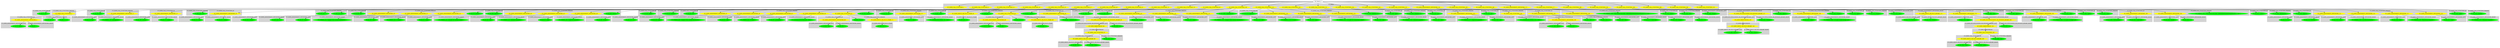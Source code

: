 digraph {

subgraph cluster0 {
 node [style=filled,color=white];
 style=filled;
 color=lightgrey;
 label = "CT_PROG";

"NT_EXPR_CALL_FUNCTION_1"
 [fillcolor = yellow]
"NT_EXPR_CALL_FUNCTION_9"
 [fillcolor = yellow]
"NT_EXPR_CALL_FUNCTION_14"
 [fillcolor = yellow]
"NT_EXPR_CALL_FUNCTION_19"
 [fillcolor = yellow]
"NT_EXPR_CALL_FUNCTION_25"
 [fillcolor = yellow]
"NT_EXPR_CALL_FUNCTION_37"
 [fillcolor = yellow]
"NT_EXPR_CALL_FUNCTION_49"
 [fillcolor = yellow]
"NT_EXPR_CALL_FUNCTION_52"
 [fillcolor = yellow]
"NT_EXPR_CALL_FUNCTION_74"
 [fillcolor = yellow]
"NT_EXPR_CALL_FUNCTION_79"
 [fillcolor = yellow]
"NT_EXPR_CALL_FUNCTION_92"
 [fillcolor = yellow]
"NT_EXPR_CALL_FUNCTION_104"
 [fillcolor = yellow]
"NT_EXPR_CALL_FUNCTION_116"
 [fillcolor = yellow]
"NT_EXPR_CALL_FUNCTION_128"
 [fillcolor = yellow]
"NT_EXPR_CALL_FUNCTION_131"
 [fillcolor = yellow]
"NT_EXPR_CALL_FUNCTION_136"
 [fillcolor = yellow]
"NT_EXPR_CALL_FUNCTION_144"
 [fillcolor = yellow]
"NT_EXPR_CALL_FUNCTION_152"
 [fillcolor = yellow]
"NT_EXPR_ASSIGNMENT_OPETATORS_155"
 [fillcolor = yellow]
"NT_EXPR_CALL_FUNCTION_163"
 [fillcolor = yellow]
"NT_EXPR_CALL_FUNCTION_169"
 [fillcolor = yellow]
"NT_EXPR_ASSIGNMENT_OPETATORS_172"
 [fillcolor = yellow]
"NT_EXPR_CALL_FUNCTION_177"
 [fillcolor = yellow]
"NT_EXPR_CALL_FUNCTION_189"
 [fillcolor = yellow]
"NT_EXPR_CALL_FUNCTION_195"
 [fillcolor = yellow]
"NT_EXPR_CALL_FUNCTION_198"
 [fillcolor = yellow]
"NT_EXPR_CALL_FUNCTION_206"
 [fillcolor = yellow]
"NT_EXPR_CALL_FUNCTION_209"
 [fillcolor = yellow]
"NT_EXPR_CALL_FUNCTION_223"
 [fillcolor = yellow]
}
"NT_PROG_0"->"NT_EXPR_CALL_FUNCTION_1"
subgraph cluster1 {
 node [style=filled,color=white];
 style=filled;
 color=lightgrey;
 label = "CT_EXPR_CALL_FUNCTION_ID";

"NT_ID_2< par >"
 [fillcolor = green]
}
subgraph cluster2 {
 node [style=filled,color=white];
 style=filled;
 color=lightgrey;
 label = "CT_EXPR_CALL_FUNCTION_PARAMS";

"NT_EXPR_CALL_FUNCTION_3"
 [fillcolor = yellow]
}
"NT_EXPR_CALL_FUNCTION_1"->"NT_ID_2< par >"
"NT_EXPR_CALL_FUNCTION_1"->"NT_EXPR_CALL_FUNCTION_3"
subgraph cluster3 {
 node [style=filled,color=white];
 style=filled;
 color=lightgrey;
 label = "CT_EXPR_CALL_FUNCTION_ID";

"NT_EXPR_ASSIGNMENT_OPETATORS_4"
 [fillcolor = yellow]
}
subgraph cluster4 {
 node [style=filled,color=white];
 style=filled;
 color=lightgrey;
 label = "CT_EXPR_CALL_FUNCTION_PARAMS";

"NT_INT_7< 2 >"
 [fillcolor = green]
"NT_INT_8< 3 >"
 [fillcolor = green]
}
"NT_EXPR_CALL_FUNCTION_3"->"NT_EXPR_ASSIGNMENT_OPETATORS_4"
subgraph cluster5 {
 node [style=filled,color=white];
 style=filled;
 color=lightgrey;
 label = "CT_EXPR_ASSIGNMENT_OPETATORS_LEFT";

"NT_ID_5< mfrow >"
 [fillcolor = green]
}
subgraph cluster6 {
 node [style=filled,color=white];
 style=filled;
 color=lightgrey;
 label = "CT_EXPR_ASSIGNMENT_OPETATORS_RIGHT";

"NT_ID_6< c >"
 [fillcolor = green]
}
"NT_EXPR_ASSIGNMENT_OPETATORS_4"->"NT_ID_5< mfrow >"
"NT_EXPR_ASSIGNMENT_OPETATORS_4"->"NT_ID_6< c >"
"NT_EXPR_CALL_FUNCTION_3"->"NT_INT_7< 2 >"
"NT_EXPR_CALL_FUNCTION_3"->"NT_INT_8< 3 >"
"NT_PROG_0"->"NT_EXPR_CALL_FUNCTION_9"
subgraph cluster7 {
 node [style=filled,color=white];
 style=filled;
 color=lightgrey;
 label = "CT_EXPR_CALL_FUNCTION_ID";

"NT_ID_10< par >"
 [fillcolor = green]
}
subgraph cluster8 {
 node [style=filled,color=white];
 style=filled;
 color=lightgrey;
 label = "CT_EXPR_CALL_FUNCTION_PARAMS";

"NT_EXPR_ASSIGNMENT_OPETATORS_11"
 [fillcolor = yellow]
}
"NT_EXPR_CALL_FUNCTION_9"->"NT_ID_10< par >"
"NT_EXPR_CALL_FUNCTION_9"->"NT_EXPR_ASSIGNMENT_OPETATORS_11"
subgraph cluster9 {
 node [style=filled,color=white];
 style=filled;
 color=lightgrey;
 label = "CT_EXPR_ASSIGNMENT_OPETATORS_LEFT";

"NT_ID_12< bg >"
 [fillcolor = green]
}
subgraph cluster10 {
 node [style=filled,color=white];
 style=filled;
 color=lightgrey;
 label = "CT_EXPR_ASSIGNMENT_OPETATORS_RIGHT";

"NT_STRING_13< springgreen >"
 [fillcolor = green]
}
"NT_EXPR_ASSIGNMENT_OPETATORS_11"->"NT_ID_12< bg >"
"NT_EXPR_ASSIGNMENT_OPETATORS_11"->"NT_STRING_13< springgreen >"
"NT_PROG_0"->"NT_EXPR_CALL_FUNCTION_14"
subgraph cluster11 {
 node [style=filled,color=white];
 style=filled;
 color=lightgrey;
 label = "CT_EXPR_CALL_FUNCTION_ID";

"NT_EXPR_ASSIGNMENT_OPETATORS_15"
 [fillcolor = yellow]
}
subgraph cluster12 {
 node [style=filled,color=white];
 style=filled;
 color=lightgrey;
 label = "CT_EXPR_CALL_FUNCTION_PARAMS";

"NT_INT_18< 100 >"
 [fillcolor = green]
}
"NT_EXPR_CALL_FUNCTION_14"->"NT_EXPR_ASSIGNMENT_OPETATORS_15"
subgraph cluster13 {
 node [style=filled,color=white];
 style=filled;
 color=lightgrey;
 label = "CT_EXPR_ASSIGNMENT_OPETATORS_LEFT";

"NT_ID_16< normal >"
 [fillcolor = green]
}
subgraph cluster14 {
 node [style=filled,color=white];
 style=filled;
 color=lightgrey;
 label = "CT_EXPR_ASSIGNMENT_OPETATORS_RIGHT";

"NT_ID_17< rnorm >"
 [fillcolor = green]
}
"NT_EXPR_ASSIGNMENT_OPETATORS_15"->"NT_ID_16< normal >"
"NT_EXPR_ASSIGNMENT_OPETATORS_15"->"NT_ID_17< rnorm >"
"NT_EXPR_CALL_FUNCTION_14"->"NT_INT_18< 100 >"
"NT_PROG_0"->"NT_EXPR_CALL_FUNCTION_19"
subgraph cluster15 {
 node [style=filled,color=white];
 style=filled;
 color=lightgrey;
 label = "CT_EXPR_CALL_FUNCTION_ID";

"NT_EXPR_ASSIGNMENT_OPETATORS_20"
 [fillcolor = yellow]
}
subgraph cluster16 {
 node [style=filled,color=white];
 style=filled;
 color=lightgrey;
 label = "CT_EXPR_CALL_FUNCTION_PARAMS";

"NT_INT_23< 100 >"
 [fillcolor = green]
"NT_INT_24< 3 >"
 [fillcolor = green]
}
"NT_EXPR_CALL_FUNCTION_19"->"NT_EXPR_ASSIGNMENT_OPETATORS_20"
subgraph cluster17 {
 node [style=filled,color=white];
 style=filled;
 color=lightgrey;
 label = "CT_EXPR_ASSIGNMENT_OPETATORS_LEFT";

"NT_ID_21< chi >"
 [fillcolor = green]
}
subgraph cluster18 {
 node [style=filled,color=white];
 style=filled;
 color=lightgrey;
 label = "CT_EXPR_ASSIGNMENT_OPETATORS_RIGHT";

"NT_ID_22< rchisq >"
 [fillcolor = green]
}
"NT_EXPR_ASSIGNMENT_OPETATORS_20"->"NT_ID_21< chi >"
"NT_EXPR_ASSIGNMENT_OPETATORS_20"->"NT_ID_22< rchisq >"
"NT_EXPR_CALL_FUNCTION_19"->"NT_INT_23< 100 >"
"NT_EXPR_CALL_FUNCTION_19"->"NT_INT_24< 3 >"
"NT_PROG_0"->"NT_EXPR_CALL_FUNCTION_25"
subgraph cluster19 {
 node [style=filled,color=white];
 style=filled;
 color=lightgrey;
 label = "CT_EXPR_CALL_FUNCTION_ID";

"NT_ID_26< hist >"
 [fillcolor = green]
}
subgraph cluster20 {
 node [style=filled,color=white];
 style=filled;
 color=lightgrey;
 label = "CT_EXPR_CALL_FUNCTION_PARAMS";

"NT_ID_27< normal >"
 [fillcolor = green]
"NT_EXPR_ASSIGNMENT_OPETATORS_28"
 [fillcolor = yellow]
"NT_EXPR_ASSIGNMENT_OPETATORS_31"
 [fillcolor = yellow]
"NT_EXPR_ASSIGNMENT_OPETATORS_34"
 [fillcolor = yellow]
}
"NT_EXPR_CALL_FUNCTION_25"->"NT_ID_26< hist >"
"NT_EXPR_CALL_FUNCTION_25"->"NT_ID_27< normal >"
"NT_EXPR_CALL_FUNCTION_25"->"NT_EXPR_ASSIGNMENT_OPETATORS_28"
subgraph cluster21 {
 node [style=filled,color=white];
 style=filled;
 color=lightgrey;
 label = "CT_EXPR_ASSIGNMENT_OPETATORS_LEFT";

"NT_ID_29< breaks >"
 [fillcolor = green]
}
subgraph cluster22 {
 node [style=filled,color=white];
 style=filled;
 color=lightgrey;
 label = "CT_EXPR_ASSIGNMENT_OPETATORS_RIGHT";

"NT_INT_30< 25 >"
 [fillcolor = green]
}
"NT_EXPR_ASSIGNMENT_OPETATORS_28"->"NT_ID_29< breaks >"
"NT_EXPR_ASSIGNMENT_OPETATORS_28"->"NT_INT_30< 25 >"
"NT_EXPR_CALL_FUNCTION_25"->"NT_EXPR_ASSIGNMENT_OPETATORS_31"
subgraph cluster23 {
 node [style=filled,color=white];
 style=filled;
 color=lightgrey;
 label = "CT_EXPR_ASSIGNMENT_OPETATORS_LEFT";

"NT_ID_32< main >"
 [fillcolor = green]
}
subgraph cluster24 {
 node [style=filled,color=white];
 style=filled;
 color=lightgrey;
 label = "CT_EXPR_ASSIGNMENT_OPETATORS_RIGHT";

"NT_STRING_33< Sample from normal distribution >"
 [fillcolor = green]
}
"NT_EXPR_ASSIGNMENT_OPETATORS_31"->"NT_ID_32< main >"
"NT_EXPR_ASSIGNMENT_OPETATORS_31"->"NT_STRING_33< Sample from normal distribution >"
"NT_EXPR_CALL_FUNCTION_25"->"NT_EXPR_ASSIGNMENT_OPETATORS_34"
subgraph cluster25 {
 node [style=filled,color=white];
 style=filled;
 color=lightgrey;
 label = "CT_EXPR_ASSIGNMENT_OPETATORS_LEFT";

"NT_ID_35< xlab >"
 [fillcolor = green]
}
subgraph cluster26 {
 node [style=filled,color=white];
 style=filled;
 color=lightgrey;
 label = "CT_EXPR_ASSIGNMENT_OPETATORS_RIGHT";

"NT_STRING_36< X values >"
 [fillcolor = green]
}
"NT_EXPR_ASSIGNMENT_OPETATORS_34"->"NT_ID_35< xlab >"
"NT_EXPR_ASSIGNMENT_OPETATORS_34"->"NT_STRING_36< X values >"
"NT_PROG_0"->"NT_EXPR_CALL_FUNCTION_37"
subgraph cluster27 {
 node [style=filled,color=white];
 style=filled;
 color=lightgrey;
 label = "CT_EXPR_CALL_FUNCTION_ID";

"NT_ID_38< qqnorm >"
 [fillcolor = green]
}
subgraph cluster28 {
 node [style=filled,color=white];
 style=filled;
 color=lightgrey;
 label = "CT_EXPR_CALL_FUNCTION_PARAMS";

"NT_ID_39< normal >"
 [fillcolor = green]
"NT_EXPR_ASSIGNMENT_OPETATORS_40"
 [fillcolor = yellow]
"NT_EXPR_ASSIGNMENT_OPETATORS_43"
 [fillcolor = yellow]
"NT_EXPR_ASSIGNMENT_OPETATORS_46"
 [fillcolor = yellow]
}
"NT_EXPR_CALL_FUNCTION_37"->"NT_ID_38< qqnorm >"
"NT_EXPR_CALL_FUNCTION_37"->"NT_ID_39< normal >"
"NT_EXPR_CALL_FUNCTION_37"->"NT_EXPR_ASSIGNMENT_OPETATORS_40"
subgraph cluster29 {
 node [style=filled,color=white];
 style=filled;
 color=lightgrey;
 label = "CT_EXPR_ASSIGNMENT_OPETATORS_LEFT";

"NT_ID_41< main >"
 [fillcolor = green]
}
subgraph cluster30 {
 node [style=filled,color=white];
 style=filled;
 color=lightgrey;
 label = "CT_EXPR_ASSIGNMENT_OPETATORS_RIGHT";

"NT_STRING_42< QQ-plot for normal sample >"
 [fillcolor = green]
}
"NT_EXPR_ASSIGNMENT_OPETATORS_40"->"NT_ID_41< main >"
"NT_EXPR_ASSIGNMENT_OPETATORS_40"->"NT_STRING_42< QQ-plot for normal sample >"
"NT_EXPR_CALL_FUNCTION_37"->"NT_EXPR_ASSIGNMENT_OPETATORS_43"
subgraph cluster31 {
 node [style=filled,color=white];
 style=filled;
 color=lightgrey;
 label = "CT_EXPR_ASSIGNMENT_OPETATORS_LEFT";

"NT_ID_44< xlab >"
 [fillcolor = green]
}
subgraph cluster32 {
 node [style=filled,color=white];
 style=filled;
 color=lightgrey;
 label = "CT_EXPR_ASSIGNMENT_OPETATORS_RIGHT";

"NT_STRING_45< obtained quantiles >"
 [fillcolor = green]
}
"NT_EXPR_ASSIGNMENT_OPETATORS_43"->"NT_ID_44< xlab >"
"NT_EXPR_ASSIGNMENT_OPETATORS_43"->"NT_STRING_45< obtained quantiles >"
"NT_EXPR_CALL_FUNCTION_37"->"NT_EXPR_ASSIGNMENT_OPETATORS_46"
subgraph cluster33 {
 node [style=filled,color=white];
 style=filled;
 color=lightgrey;
 label = "CT_EXPR_ASSIGNMENT_OPETATORS_LEFT";

"NT_ID_47< ylab >"
 [fillcolor = green]
}
subgraph cluster34 {
 node [style=filled,color=white];
 style=filled;
 color=lightgrey;
 label = "CT_EXPR_ASSIGNMENT_OPETATORS_RIGHT";

"NT_STRING_48< Expected quantiles >"
 [fillcolor = green]
}
"NT_EXPR_ASSIGNMENT_OPETATORS_46"->"NT_ID_47< ylab >"
"NT_EXPR_ASSIGNMENT_OPETATORS_46"->"NT_STRING_48< Expected quantiles >"
"NT_PROG_0"->"NT_EXPR_CALL_FUNCTION_49"
subgraph cluster35 {
 node [style=filled,color=white];
 style=filled;
 color=lightgrey;
 label = "CT_EXPR_CALL_FUNCTION_ID";

"NT_ID_50< qqline >"
 [fillcolor = green]
}
subgraph cluster36 {
 node [style=filled,color=white];
 style=filled;
 color=lightgrey;
 label = "CT_EXPR_CALL_FUNCTION_PARAMS";

"NT_ID_51< normal >"
 [fillcolor = green]
}
"NT_EXPR_CALL_FUNCTION_49"->"NT_ID_50< qqline >"
"NT_EXPR_CALL_FUNCTION_49"->"NT_ID_51< normal >"
"NT_PROG_0"->"NT_EXPR_CALL_FUNCTION_52"
subgraph cluster37 {
 node [style=filled,color=white];
 style=filled;
 color=lightgrey;
 label = "CT_EXPR_CALL_FUNCTION_ID";

"NT_ID_53< hist >"
 [fillcolor = green]
}
subgraph cluster38 {
 node [style=filled,color=white];
 style=filled;
 color=lightgrey;
 label = "CT_EXPR_CALL_FUNCTION_PARAMS";

"NT_ID_54< normal >"
 [fillcolor = green]
"NT_EXPR_ASSIGNMENT_OPETATORS_55"
 [fillcolor = yellow]
"NT_EXPR_ASSIGNMENT_OPETATORS_58"
 [fillcolor = yellow]
"NT_EXPR_ASSIGNMENT_OPETATORS_61"
 [fillcolor = yellow]
"NT_EXPR_ASSIGNMENT_OPETATORS_64"
 [fillcolor = yellow]
"NT_EXPR_CALL_FUNCTION_67"
 [fillcolor = yellow]
}
"NT_EXPR_CALL_FUNCTION_52"->"NT_ID_53< hist >"
"NT_EXPR_CALL_FUNCTION_52"->"NT_ID_54< normal >"
"NT_EXPR_CALL_FUNCTION_52"->"NT_EXPR_ASSIGNMENT_OPETATORS_55"
subgraph cluster39 {
 node [style=filled,color=white];
 style=filled;
 color=lightgrey;
 label = "CT_EXPR_ASSIGNMENT_OPETATORS_LEFT";

"NT_ID_56< breaks >"
 [fillcolor = green]
}
subgraph cluster40 {
 node [style=filled,color=white];
 style=filled;
 color=lightgrey;
 label = "CT_EXPR_ASSIGNMENT_OPETATORS_RIGHT";

"NT_INT_57< 25 >"
 [fillcolor = green]
}
"NT_EXPR_ASSIGNMENT_OPETATORS_55"->"NT_ID_56< breaks >"
"NT_EXPR_ASSIGNMENT_OPETATORS_55"->"NT_INT_57< 25 >"
"NT_EXPR_CALL_FUNCTION_52"->"NT_EXPR_ASSIGNMENT_OPETATORS_58"
subgraph cluster41 {
 node [style=filled,color=white];
 style=filled;
 color=lightgrey;
 label = "CT_EXPR_ASSIGNMENT_OPETATORS_LEFT";

"NT_ID_59< main >"
 [fillcolor = green]
}
subgraph cluster42 {
 node [style=filled,color=white];
 style=filled;
 color=lightgrey;
 label = "CT_EXPR_ASSIGNMENT_OPETATORS_RIGHT";

"NT_STRING_60< Sample from normal distribution >"
 [fillcolor = green]
}
"NT_EXPR_ASSIGNMENT_OPETATORS_58"->"NT_ID_59< main >"
"NT_EXPR_ASSIGNMENT_OPETATORS_58"->"NT_STRING_60< Sample from normal distribution >"
"NT_EXPR_CALL_FUNCTION_52"->"NT_EXPR_ASSIGNMENT_OPETATORS_61"
subgraph cluster43 {
 node [style=filled,color=white];
 style=filled;
 color=lightgrey;
 label = "CT_EXPR_ASSIGNMENT_OPETATORS_LEFT";

"NT_ID_62< xlab >"
 [fillcolor = green]
}
subgraph cluster44 {
 node [style=filled,color=white];
 style=filled;
 color=lightgrey;
 label = "CT_EXPR_ASSIGNMENT_OPETATORS_RIGHT";

"NT_STRING_63< X values >"
 [fillcolor = green]
}
"NT_EXPR_ASSIGNMENT_OPETATORS_61"->"NT_ID_62< xlab >"
"NT_EXPR_ASSIGNMENT_OPETATORS_61"->"NT_STRING_63< X values >"
"NT_EXPR_CALL_FUNCTION_52"->"NT_EXPR_ASSIGNMENT_OPETATORS_64"
subgraph cluster45 {
 node [style=filled,color=white];
 style=filled;
 color=lightgrey;
 label = "CT_EXPR_ASSIGNMENT_OPETATORS_LEFT";

"NT_ID_65< probability >"
 [fillcolor = green]
}
subgraph cluster46 {
 node [style=filled,color=white];
 style=filled;
 color=lightgrey;
 label = "CT_EXPR_ASSIGNMENT_OPETATORS_RIGHT";

"NT_LITERALSPECIFIER_66< TRUE >"
 [fillcolor = green]
}
"NT_EXPR_ASSIGNMENT_OPETATORS_64"->"NT_ID_65< probability >"
"NT_EXPR_ASSIGNMENT_OPETATORS_64"->"NT_LITERALSPECIFIER_66< TRUE >"
"NT_EXPR_CALL_FUNCTION_52"->"NT_EXPR_CALL_FUNCTION_67"
subgraph cluster47 {
 node [style=filled,color=white];
 style=filled;
 color=lightgrey;
 label = "CT_EXPR_CALL_FUNCTION_ID";

"NT_EXPR_ASSIGNMENT_OPETATORS_68"
 [fillcolor = yellow]
}
subgraph cluster48 {
 node [style=filled,color=white];
 style=filled;
 color=lightgrey;
 label = "CT_EXPR_CALL_FUNCTION_PARAMS";

"NT_EXPR_MINUS_OR_PLUS_UNARY_71"
 [fillcolor = yellow]
"NT_INT_73< 3 >"
 [fillcolor = green]
}
"NT_EXPR_CALL_FUNCTION_67"->"NT_EXPR_ASSIGNMENT_OPETATORS_68"
subgraph cluster49 {
 node [style=filled,color=white];
 style=filled;
 color=lightgrey;
 label = "CT_EXPR_ASSIGNMENT_OPETATORS_LEFT";

"NT_ID_69< xlim >"
 [fillcolor = green]
}
subgraph cluster50 {
 node [style=filled,color=white];
 style=filled;
 color=lightgrey;
 label = "CT_EXPR_ASSIGNMENT_OPETATORS_RIGHT";

"NT_ID_70< c >"
 [fillcolor = green]
}
"NT_EXPR_ASSIGNMENT_OPETATORS_68"->"NT_ID_69< xlim >"
"NT_EXPR_ASSIGNMENT_OPETATORS_68"->"NT_ID_70< c >"
"NT_EXPR_CALL_FUNCTION_67"->"NT_EXPR_MINUS_OR_PLUS_UNARY_71"
subgraph cluster51 {
 node [style=filled,color=white];
 style=filled;
 color=lightgrey;
 label = "CT_EXPR_MINUS_OR_PLUS_UNARY";

"NT_INT_72< 3 >"
 [fillcolor = green]
}
"NT_EXPR_MINUS_OR_PLUS_UNARY_71"->"NT_INT_72< 3 >"
"NT_EXPR_CALL_FUNCTION_67"->"NT_INT_73< 3 >"
"NT_PROG_0"->"NT_EXPR_CALL_FUNCTION_74"
subgraph cluster52 {
 node [style=filled,color=white];
 style=filled;
 color=lightgrey;
 label = "CT_EXPR_CALL_FUNCTION_ID";

"NT_ID_75< par >"
 [fillcolor = green]
}
subgraph cluster53 {
 node [style=filled,color=white];
 style=filled;
 color=lightgrey;
 label = "CT_EXPR_CALL_FUNCTION_PARAMS";

"NT_EXPR_ASSIGNMENT_OPETATORS_76"
 [fillcolor = yellow]
}
"NT_EXPR_CALL_FUNCTION_74"->"NT_ID_75< par >"
"NT_EXPR_CALL_FUNCTION_74"->"NT_EXPR_ASSIGNMENT_OPETATORS_76"
subgraph cluster54 {
 node [style=filled,color=white];
 style=filled;
 color=lightgrey;
 label = "CT_EXPR_ASSIGNMENT_OPETATORS_LEFT";

"NT_ID_77< new >"
 [fillcolor = green]
}
subgraph cluster55 {
 node [style=filled,color=white];
 style=filled;
 color=lightgrey;
 label = "CT_EXPR_ASSIGNMENT_OPETATORS_RIGHT";

"NT_LITERALSPECIFIER_78< TRUE >"
 [fillcolor = green]
}
"NT_EXPR_ASSIGNMENT_OPETATORS_76"->"NT_ID_77< new >"
"NT_EXPR_ASSIGNMENT_OPETATORS_76"->"NT_LITERALSPECIFIER_78< TRUE >"
"NT_PROG_0"->"NT_EXPR_CALL_FUNCTION_79"
subgraph cluster56 {
 node [style=filled,color=white];
 style=filled;
 color=lightgrey;
 label = "CT_EXPR_CALL_FUNCTION_ID";

"NT_ID_80< curve >"
 [fillcolor = green]
}
subgraph cluster57 {
 node [style=filled,color=white];
 style=filled;
 color=lightgrey;
 label = "CT_EXPR_CALL_FUNCTION_PARAMS";

"NT_ID_81< dnorm >"
 [fillcolor = green]
"NT_EXPR_MINUS_OR_PLUS_UNARY_82"
 [fillcolor = yellow]
"NT_INT_84< 3 >"
 [fillcolor = green]
"NT_EXPR_CALL_FUNCTION_85"
 [fillcolor = yellow]
}
"NT_EXPR_CALL_FUNCTION_79"->"NT_ID_80< curve >"
"NT_EXPR_CALL_FUNCTION_79"->"NT_ID_81< dnorm >"
"NT_EXPR_CALL_FUNCTION_79"->"NT_EXPR_MINUS_OR_PLUS_UNARY_82"
subgraph cluster58 {
 node [style=filled,color=white];
 style=filled;
 color=lightgrey;
 label = "CT_EXPR_MINUS_OR_PLUS_UNARY";

"NT_INT_83< 3 >"
 [fillcolor = green]
}
"NT_EXPR_MINUS_OR_PLUS_UNARY_82"->"NT_INT_83< 3 >"
"NT_EXPR_CALL_FUNCTION_79"->"NT_INT_84< 3 >"
"NT_EXPR_CALL_FUNCTION_79"->"NT_EXPR_CALL_FUNCTION_85"
subgraph cluster59 {
 node [style=filled,color=white];
 style=filled;
 color=lightgrey;
 label = "CT_EXPR_CALL_FUNCTION_ID";

"NT_EXPR_ASSIGNMENT_OPETATORS_86"
 [fillcolor = yellow]
}
subgraph cluster60 {
 node [style=filled,color=white];
 style=filled;
 color=lightgrey;
 label = "CT_EXPR_CALL_FUNCTION_PARAMS";

"NT_EXPR_MINUS_OR_PLUS_UNARY_89"
 [fillcolor = yellow]
"NT_INT_91< 3 >"
 [fillcolor = green]
}
"NT_EXPR_CALL_FUNCTION_85"->"NT_EXPR_ASSIGNMENT_OPETATORS_86"
subgraph cluster61 {
 node [style=filled,color=white];
 style=filled;
 color=lightgrey;
 label = "CT_EXPR_ASSIGNMENT_OPETATORS_LEFT";

"NT_ID_87< xlim >"
 [fillcolor = green]
}
subgraph cluster62 {
 node [style=filled,color=white];
 style=filled;
 color=lightgrey;
 label = "CT_EXPR_ASSIGNMENT_OPETATORS_RIGHT";

"NT_ID_88< c >"
 [fillcolor = green]
}
"NT_EXPR_ASSIGNMENT_OPETATORS_86"->"NT_ID_87< xlim >"
"NT_EXPR_ASSIGNMENT_OPETATORS_86"->"NT_ID_88< c >"
"NT_EXPR_CALL_FUNCTION_85"->"NT_EXPR_MINUS_OR_PLUS_UNARY_89"
subgraph cluster63 {
 node [style=filled,color=white];
 style=filled;
 color=lightgrey;
 label = "CT_EXPR_MINUS_OR_PLUS_UNARY";

"NT_INT_90< 3 >"
 [fillcolor = green]
}
"NT_EXPR_MINUS_OR_PLUS_UNARY_89"->"NT_INT_90< 3 >"
"NT_EXPR_CALL_FUNCTION_85"->"NT_INT_91< 3 >"
"NT_PROG_0"->"NT_EXPR_CALL_FUNCTION_92"
subgraph cluster64 {
 node [style=filled,color=white];
 style=filled;
 color=lightgrey;
 label = "CT_EXPR_CALL_FUNCTION_ID";

"NT_EXPR_ASSIGNMENT_OPETATORS_93"
 [fillcolor = yellow]
}
subgraph cluster65 {
 node [style=filled,color=white];
 style=filled;
 color=lightgrey;
 label = "CT_EXPR_CALL_FUNCTION_PARAMS";

"NT_ID_103< chi >"
 [fillcolor = green]
}
"NT_EXPR_CALL_FUNCTION_92"->"NT_EXPR_ASSIGNMENT_OPETATORS_93"
subgraph cluster66 {
 node [style=filled,color=white];
 style=filled;
 color=lightgrey;
 label = "CT_EXPR_ASSIGNMENT_OPETATORS_LEFT";

"NT_ID_94< standard.chi >"
 [fillcolor = green]
}
subgraph cluster67 {
 node [style=filled,color=white];
 style=filled;
 color=lightgrey;
 label = "CT_EXPR_ASSIGNMENT_OPETATORS_RIGHT";

"NT_EXPR_MULTIPLICATION_OR_DIVISION_BINARY_95"
 [fillcolor = yellow]
}
"NT_EXPR_ASSIGNMENT_OPETATORS_93"->"NT_ID_94< standard.chi >"
"NT_EXPR_ASSIGNMENT_OPETATORS_93"->"NT_EXPR_MULTIPLICATION_OR_DIVISION_BINARY_95"
subgraph cluster68 {
 node [style=filled,color=white];
 style=filled;
 color=lightgrey;
 label = "CT_EXPR_MULTIPLICATION_OR_DIVISION_BINARY_LEFT";

"NT_EXPR_PARENTHESIS_96"
 [fillcolor = yellow]
}
subgraph cluster69 {
 node [style=filled,color=white];
 style=filled;
 color=lightgrey;
 label = "CT_EXPR_MULTIPLICATION_OR_DIVISION_BINARY_RIGHT";

"NT_ID_102< sd >"
 [fillcolor = green]
}
"NT_EXPR_MULTIPLICATION_OR_DIVISION_BINARY_95"->"NT_EXPR_PARENTHESIS_96"
subgraph cluster70 {
 node [style=filled,color=white];
 style=filled;
 color=lightgrey;
 label = "CT_EXPR_PARENTHESIS";

"NT_EXPR_CALL_FUNCTION_97"
 [fillcolor = yellow]
}
"NT_EXPR_PARENTHESIS_96"->"NT_EXPR_CALL_FUNCTION_97"
subgraph cluster71 {
 node [style=filled,color=white];
 style=filled;
 color=lightgrey;
 label = "CT_EXPR_CALL_FUNCTION_ID";

"NT_EXPR_MINUS_OR_PLUS_BINARY_98"
 [fillcolor = yellow]
}
subgraph cluster72 {
 node [style=filled,color=white];
 style=filled;
 color=lightgrey;
 label = "CT_EXPR_CALL_FUNCTION_PARAMS";

"NT_ID_101< chi >"
 [fillcolor = green]
}
"NT_EXPR_CALL_FUNCTION_97"->"NT_EXPR_MINUS_OR_PLUS_BINARY_98"
subgraph cluster73 {
 node [style=filled,color=white];
 style=filled;
 color=lightgrey;
 label = "CT_EXPR_MINUS_OR_PLUS_BINARY_LEFT";

"NT_ID_99< chi >"
 [fillcolor = green]
}
subgraph cluster74 {
 node [style=filled,color=white];
 style=filled;
 color=lightgrey;
 label = "CT_EXPR_MINUS_OR_PLUS_BINARY_RIGHT";

"NT_ID_100< mean >"
 [fillcolor = green]
}
"NT_EXPR_MINUS_OR_PLUS_BINARY_98"->"NT_ID_99< chi >"
"NT_EXPR_MINUS_OR_PLUS_BINARY_98"->"NT_ID_100< mean >"
"NT_EXPR_CALL_FUNCTION_97"->"NT_ID_101< chi >"
"NT_EXPR_MULTIPLICATION_OR_DIVISION_BINARY_95"->"NT_ID_102< sd >"
"NT_EXPR_CALL_FUNCTION_92"->"NT_ID_103< chi >"
"NT_PROG_0"->"NT_EXPR_CALL_FUNCTION_104"
subgraph cluster75 {
 node [style=filled,color=white];
 style=filled;
 color=lightgrey;
 label = "CT_EXPR_CALL_FUNCTION_ID";

"NT_ID_105< hist >"
 [fillcolor = green]
}
subgraph cluster76 {
 node [style=filled,color=white];
 style=filled;
 color=lightgrey;
 label = "CT_EXPR_CALL_FUNCTION_PARAMS";

"NT_ID_106< standard.chi >"
 [fillcolor = green]
"NT_EXPR_ASSIGNMENT_OPETATORS_107"
 [fillcolor = yellow]
"NT_EXPR_ASSIGNMENT_OPETATORS_110"
 [fillcolor = yellow]
"NT_EXPR_ASSIGNMENT_OPETATORS_113"
 [fillcolor = yellow]
}
"NT_EXPR_CALL_FUNCTION_104"->"NT_ID_105< hist >"
"NT_EXPR_CALL_FUNCTION_104"->"NT_ID_106< standard.chi >"
"NT_EXPR_CALL_FUNCTION_104"->"NT_EXPR_ASSIGNMENT_OPETATORS_107"
subgraph cluster77 {
 node [style=filled,color=white];
 style=filled;
 color=lightgrey;
 label = "CT_EXPR_ASSIGNMENT_OPETATORS_LEFT";

"NT_ID_108< breaks >"
 [fillcolor = green]
}
subgraph cluster78 {
 node [style=filled,color=white];
 style=filled;
 color=lightgrey;
 label = "CT_EXPR_ASSIGNMENT_OPETATORS_RIGHT";

"NT_INT_109< 25 >"
 [fillcolor = green]
}
"NT_EXPR_ASSIGNMENT_OPETATORS_107"->"NT_ID_108< breaks >"
"NT_EXPR_ASSIGNMENT_OPETATORS_107"->"NT_INT_109< 25 >"
"NT_EXPR_CALL_FUNCTION_104"->"NT_EXPR_ASSIGNMENT_OPETATORS_110"
subgraph cluster79 {
 node [style=filled,color=white];
 style=filled;
 color=lightgrey;
 label = "CT_EXPR_ASSIGNMENT_OPETATORS_LEFT";

"NT_ID_111< main >"
 [fillcolor = green]
}
subgraph cluster80 {
 node [style=filled,color=white];
 style=filled;
 color=lightgrey;
 label = "CT_EXPR_ASSIGNMENT_OPETATORS_RIGHT";

"NT_STRING_112< Sample from normal distribution >"
 [fillcolor = green]
}
"NT_EXPR_ASSIGNMENT_OPETATORS_110"->"NT_ID_111< main >"
"NT_EXPR_ASSIGNMENT_OPETATORS_110"->"NT_STRING_112< Sample from normal distribution >"
"NT_EXPR_CALL_FUNCTION_104"->"NT_EXPR_ASSIGNMENT_OPETATORS_113"
subgraph cluster81 {
 node [style=filled,color=white];
 style=filled;
 color=lightgrey;
 label = "CT_EXPR_ASSIGNMENT_OPETATORS_LEFT";

"NT_ID_114< xlab >"
 [fillcolor = green]
}
subgraph cluster82 {
 node [style=filled,color=white];
 style=filled;
 color=lightgrey;
 label = "CT_EXPR_ASSIGNMENT_OPETATORS_RIGHT";

"NT_STRING_115< X values >"
 [fillcolor = green]
}
"NT_EXPR_ASSIGNMENT_OPETATORS_113"->"NT_ID_114< xlab >"
"NT_EXPR_ASSIGNMENT_OPETATORS_113"->"NT_STRING_115< X values >"
"NT_PROG_0"->"NT_EXPR_CALL_FUNCTION_116"
subgraph cluster83 {
 node [style=filled,color=white];
 style=filled;
 color=lightgrey;
 label = "CT_EXPR_CALL_FUNCTION_ID";

"NT_ID_117< qqnorm >"
 [fillcolor = green]
}
subgraph cluster84 {
 node [style=filled,color=white];
 style=filled;
 color=lightgrey;
 label = "CT_EXPR_CALL_FUNCTION_PARAMS";

"NT_ID_118< standard.chi >"
 [fillcolor = green]
"NT_EXPR_ASSIGNMENT_OPETATORS_119"
 [fillcolor = yellow]
"NT_EXPR_ASSIGNMENT_OPETATORS_122"
 [fillcolor = yellow]
"NT_EXPR_ASSIGNMENT_OPETATORS_125"
 [fillcolor = yellow]
}
"NT_EXPR_CALL_FUNCTION_116"->"NT_ID_117< qqnorm >"
"NT_EXPR_CALL_FUNCTION_116"->"NT_ID_118< standard.chi >"
"NT_EXPR_CALL_FUNCTION_116"->"NT_EXPR_ASSIGNMENT_OPETATORS_119"
subgraph cluster85 {
 node [style=filled,color=white];
 style=filled;
 color=lightgrey;
 label = "CT_EXPR_ASSIGNMENT_OPETATORS_LEFT";

"NT_ID_120< main >"
 [fillcolor = green]
}
subgraph cluster86 {
 node [style=filled,color=white];
 style=filled;
 color=lightgrey;
 label = "CT_EXPR_ASSIGNMENT_OPETATORS_RIGHT";

"NT_STRING_121< Q-Q plot for nonnormal sample >"
 [fillcolor = green]
}
"NT_EXPR_ASSIGNMENT_OPETATORS_119"->"NT_ID_120< main >"
"NT_EXPR_ASSIGNMENT_OPETATORS_119"->"NT_STRING_121< Q-Q plot for nonnormal sample >"
"NT_EXPR_CALL_FUNCTION_116"->"NT_EXPR_ASSIGNMENT_OPETATORS_122"
subgraph cluster87 {
 node [style=filled,color=white];
 style=filled;
 color=lightgrey;
 label = "CT_EXPR_ASSIGNMENT_OPETATORS_LEFT";

"NT_ID_123< xlab >"
 [fillcolor = green]
}
subgraph cluster88 {
 node [style=filled,color=white];
 style=filled;
 color=lightgrey;
 label = "CT_EXPR_ASSIGNMENT_OPETATORS_RIGHT";

"NT_STRING_124< obtained quantiles >"
 [fillcolor = green]
}
"NT_EXPR_ASSIGNMENT_OPETATORS_122"->"NT_ID_123< xlab >"
"NT_EXPR_ASSIGNMENT_OPETATORS_122"->"NT_STRING_124< obtained quantiles >"
"NT_EXPR_CALL_FUNCTION_116"->"NT_EXPR_ASSIGNMENT_OPETATORS_125"
subgraph cluster89 {
 node [style=filled,color=white];
 style=filled;
 color=lightgrey;
 label = "CT_EXPR_ASSIGNMENT_OPETATORS_LEFT";

"NT_ID_126< ylab >"
 [fillcolor = green]
}
subgraph cluster90 {
 node [style=filled,color=white];
 style=filled;
 color=lightgrey;
 label = "CT_EXPR_ASSIGNMENT_OPETATORS_RIGHT";

"NT_STRING_127< Expected quantiles >"
 [fillcolor = green]
}
"NT_EXPR_ASSIGNMENT_OPETATORS_125"->"NT_ID_126< ylab >"
"NT_EXPR_ASSIGNMENT_OPETATORS_125"->"NT_STRING_127< Expected quantiles >"
"NT_PROG_0"->"NT_EXPR_CALL_FUNCTION_128"
subgraph cluster91 {
 node [style=filled,color=white];
 style=filled;
 color=lightgrey;
 label = "CT_EXPR_CALL_FUNCTION_ID";

"NT_ID_129< qqline >"
 [fillcolor = green]
}
subgraph cluster92 {
 node [style=filled,color=white];
 style=filled;
 color=lightgrey;
 label = "CT_EXPR_CALL_FUNCTION_PARAMS";

"NT_ID_130< standard.chi >"
 [fillcolor = green]
}
"NT_EXPR_CALL_FUNCTION_128"->"NT_ID_129< qqline >"
"NT_EXPR_CALL_FUNCTION_128"->"NT_ID_130< standard.chi >"
"NT_PROG_0"->"NT_EXPR_CALL_FUNCTION_131"
subgraph cluster93 {
 node [style=filled,color=white];
 style=filled;
 color=lightgrey;
 label = "CT_EXPR_CALL_FUNCTION_ID";

"NT_ID_132< par >"
 [fillcolor = green]
}
subgraph cluster94 {
 node [style=filled,color=white];
 style=filled;
 color=lightgrey;
 label = "CT_EXPR_CALL_FUNCTION_PARAMS";

"NT_EXPR_ASSIGNMENT_OPETATORS_133"
 [fillcolor = yellow]
}
"NT_EXPR_CALL_FUNCTION_131"->"NT_ID_132< par >"
"NT_EXPR_CALL_FUNCTION_131"->"NT_EXPR_ASSIGNMENT_OPETATORS_133"
subgraph cluster95 {
 node [style=filled,color=white];
 style=filled;
 color=lightgrey;
 label = "CT_EXPR_ASSIGNMENT_OPETATORS_LEFT";

"NT_ID_134< ask >"
 [fillcolor = green]
}
subgraph cluster96 {
 node [style=filled,color=white];
 style=filled;
 color=lightgrey;
 label = "CT_EXPR_ASSIGNMENT_OPETATORS_RIGHT";

"NT_LITERALSPECIFIER_135< TRUE >"
 [fillcolor = green]
}
"NT_EXPR_ASSIGNMENT_OPETATORS_133"->"NT_ID_134< ask >"
"NT_EXPR_ASSIGNMENT_OPETATORS_133"->"NT_LITERALSPECIFIER_135< TRUE >"
"NT_PROG_0"->"NT_EXPR_CALL_FUNCTION_136"
subgraph cluster97 {
 node [style=filled,color=white];
 style=filled;
 color=lightgrey;
 label = "CT_EXPR_CALL_FUNCTION_ID";

"NT_ID_137< par >"
 [fillcolor = green]
}
subgraph cluster98 {
 node [style=filled,color=white];
 style=filled;
 color=lightgrey;
 label = "CT_EXPR_CALL_FUNCTION_PARAMS";

"NT_EXPR_CALL_FUNCTION_138"
 [fillcolor = yellow]
}
"NT_EXPR_CALL_FUNCTION_136"->"NT_ID_137< par >"
"NT_EXPR_CALL_FUNCTION_136"->"NT_EXPR_CALL_FUNCTION_138"
subgraph cluster99 {
 node [style=filled,color=white];
 style=filled;
 color=lightgrey;
 label = "CT_EXPR_CALL_FUNCTION_ID";

"NT_EXPR_ASSIGNMENT_OPETATORS_139"
 [fillcolor = yellow]
}
subgraph cluster100 {
 node [style=filled,color=white];
 style=filled;
 color=lightgrey;
 label = "CT_EXPR_CALL_FUNCTION_PARAMS";

"NT_INT_142< 2 >"
 [fillcolor = green]
"NT_INT_143< 2 >"
 [fillcolor = green]
}
"NT_EXPR_CALL_FUNCTION_138"->"NT_EXPR_ASSIGNMENT_OPETATORS_139"
subgraph cluster101 {
 node [style=filled,color=white];
 style=filled;
 color=lightgrey;
 label = "CT_EXPR_ASSIGNMENT_OPETATORS_LEFT";

"NT_ID_140< mfrow >"
 [fillcolor = green]
}
subgraph cluster102 {
 node [style=filled,color=white];
 style=filled;
 color=lightgrey;
 label = "CT_EXPR_ASSIGNMENT_OPETATORS_RIGHT";

"NT_ID_141< c >"
 [fillcolor = green]
}
"NT_EXPR_ASSIGNMENT_OPETATORS_139"->"NT_ID_140< mfrow >"
"NT_EXPR_ASSIGNMENT_OPETATORS_139"->"NT_ID_141< c >"
"NT_EXPR_CALL_FUNCTION_138"->"NT_INT_142< 2 >"
"NT_EXPR_CALL_FUNCTION_138"->"NT_INT_143< 2 >"
"NT_PROG_0"->"NT_EXPR_CALL_FUNCTION_144"
subgraph cluster103 {
 node [style=filled,color=white];
 style=filled;
 color=lightgrey;
 label = "CT_EXPR_CALL_FUNCTION_ID";

"NT_EXPR_ASSIGNMENT_OPETATORS_145"
 [fillcolor = yellow]
}
subgraph cluster104 {
 node [style=filled,color=white];
 style=filled;
 color=lightgrey;
 label = "CT_EXPR_CALL_FUNCTION_PARAMS";

"NT_STRING_148< http://www.uvm.edu/~dhowell/methods8/DataFiles/Ex14-21.dat >"
 [fillcolor = green]
"NT_EXPR_ASSIGNMENT_OPETATORS_149"
 [fillcolor = yellow]
}
"NT_EXPR_CALL_FUNCTION_144"->"NT_EXPR_ASSIGNMENT_OPETATORS_145"
subgraph cluster105 {
 node [style=filled,color=white];
 style=filled;
 color=lightgrey;
 label = "CT_EXPR_ASSIGNMENT_OPETATORS_LEFT";

"NT_ID_146< data >"
 [fillcolor = green]
}
subgraph cluster106 {
 node [style=filled,color=white];
 style=filled;
 color=lightgrey;
 label = "CT_EXPR_ASSIGNMENT_OPETATORS_RIGHT";

"NT_ID_147< read.table >"
 [fillcolor = green]
}
"NT_EXPR_ASSIGNMENT_OPETATORS_145"->"NT_ID_146< data >"
"NT_EXPR_ASSIGNMENT_OPETATORS_145"->"NT_ID_147< read.table >"
"NT_EXPR_CALL_FUNCTION_144"->"NT_STRING_148< http://www.uvm.edu/~dhowell/methods8/DataFiles/Ex14-21.dat >"
"NT_EXPR_CALL_FUNCTION_144"->"NT_EXPR_ASSIGNMENT_OPETATORS_149"
subgraph cluster107 {
 node [style=filled,color=white];
 style=filled;
 color=lightgrey;
 label = "CT_EXPR_ASSIGNMENT_OPETATORS_LEFT";

"NT_ID_150< header >"
 [fillcolor = green]
}
subgraph cluster108 {
 node [style=filled,color=white];
 style=filled;
 color=lightgrey;
 label = "CT_EXPR_ASSIGNMENT_OPETATORS_RIGHT";

"NT_ID_151< T >"
 [fillcolor = green]
}
"NT_EXPR_ASSIGNMENT_OPETATORS_149"->"NT_ID_150< header >"
"NT_EXPR_ASSIGNMENT_OPETATORS_149"->"NT_ID_151< T >"
"NT_PROG_0"->"NT_EXPR_CALL_FUNCTION_152"
subgraph cluster109 {
 node [style=filled,color=white];
 style=filled;
 color=lightgrey;
 label = "CT_EXPR_CALL_FUNCTION_ID";

"NT_ID_153< attach >"
 [fillcolor = green]
}
subgraph cluster110 {
 node [style=filled,color=white];
 style=filled;
 color=lightgrey;
 label = "CT_EXPR_CALL_FUNCTION_PARAMS";

"NT_ID_154< data >"
 [fillcolor = green]
}
"NT_EXPR_CALL_FUNCTION_152"->"NT_ID_153< attach >"
"NT_EXPR_CALL_FUNCTION_152"->"NT_ID_154< data >"
"NT_PROG_0"->"NT_EXPR_ASSIGNMENT_OPETATORS_155"
subgraph cluster111 {
 node [style=filled,color=white];
 style=filled;
 color=lightgrey;
 label = "CT_EXPR_ASSIGNMENT_OPETATORS_LEFT";

"NT_ID_156< Pctgain >"
 [fillcolor = green]
}
subgraph cluster112 {
 node [style=filled,color=white];
 style=filled;
 color=lightgrey;
 label = "CT_EXPR_ASSIGNMENT_OPETATORS_RIGHT";

"NT_EXPR_MULTIPLICATION_OR_DIVISION_BINARY_157"
 [fillcolor = yellow]
}
"NT_EXPR_ASSIGNMENT_OPETATORS_155"->"NT_ID_156< Pctgain >"
"NT_EXPR_ASSIGNMENT_OPETATORS_155"->"NT_EXPR_MULTIPLICATION_OR_DIVISION_BINARY_157"
subgraph cluster113 {
 node [style=filled,color=white];
 style=filled;
 color=lightgrey;
 label = "CT_EXPR_MULTIPLICATION_OR_DIVISION_BINARY_LEFT";

"NT_EXPR_PARENTHESIS_158"
 [fillcolor = yellow]
}
subgraph cluster114 {
 node [style=filled,color=white];
 style=filled;
 color=lightgrey;
 label = "CT_EXPR_MULTIPLICATION_OR_DIVISION_BINARY_RIGHT";

"NT_ID_162< Pretest >"
 [fillcolor = green]
}
"NT_EXPR_MULTIPLICATION_OR_DIVISION_BINARY_157"->"NT_EXPR_PARENTHESIS_158"
subgraph cluster115 {
 node [style=filled,color=white];
 style=filled;
 color=lightgrey;
 label = "CT_EXPR_PARENTHESIS";

"NT_EXPR_MINUS_OR_PLUS_BINARY_159"
 [fillcolor = yellow]
}
"NT_EXPR_PARENTHESIS_158"->"NT_EXPR_MINUS_OR_PLUS_BINARY_159"
subgraph cluster116 {
 node [style=filled,color=white];
 style=filled;
 color=lightgrey;
 label = "CT_EXPR_MINUS_OR_PLUS_BINARY_LEFT";

"NT_ID_160< Posttest >"
 [fillcolor = green]
}
subgraph cluster117 {
 node [style=filled,color=white];
 style=filled;
 color=lightgrey;
 label = "CT_EXPR_MINUS_OR_PLUS_BINARY_RIGHT";

"NT_ID_161< Pretest >"
 [fillcolor = green]
}
"NT_EXPR_MINUS_OR_PLUS_BINARY_159"->"NT_ID_160< Posttest >"
"NT_EXPR_MINUS_OR_PLUS_BINARY_159"->"NT_ID_161< Pretest >"
"NT_EXPR_MULTIPLICATION_OR_DIVISION_BINARY_157"->"NT_ID_162< Pretest >"
"NT_PROG_0"->"NT_EXPR_CALL_FUNCTION_163"
subgraph cluster118 {
 node [style=filled,color=white];
 style=filled;
 color=lightgrey;
 label = "CT_EXPR_CALL_FUNCTION_ID";

"NT_ID_164< qqnorm >"
 [fillcolor = green]
}
subgraph cluster119 {
 node [style=filled,color=white];
 style=filled;
 color=lightgrey;
 label = "CT_EXPR_CALL_FUNCTION_PARAMS";

"NT_ID_165< Pctgain >"
 [fillcolor = green]
"NT_EXPR_ASSIGNMENT_OPETATORS_166"
 [fillcolor = yellow]
}
"NT_EXPR_CALL_FUNCTION_163"->"NT_ID_164< qqnorm >"
"NT_EXPR_CALL_FUNCTION_163"->"NT_ID_165< Pctgain >"
"NT_EXPR_CALL_FUNCTION_163"->"NT_EXPR_ASSIGNMENT_OPETATORS_166"
subgraph cluster120 {
 node [style=filled,color=white];
 style=filled;
 color=lightgrey;
 label = "CT_EXPR_ASSIGNMENT_OPETATORS_LEFT";

"NT_ID_167< main >"
 [fillcolor = green]
}
subgraph cluster121 {
 node [style=filled,color=white];
 style=filled;
 color=lightgrey;
 label = "CT_EXPR_ASSIGNMENT_OPETATORS_RIGHT";

"NT_STRING_168< Q-Q plot of percentage gain >"
 [fillcolor = green]
}
"NT_EXPR_ASSIGNMENT_OPETATORS_166"->"NT_ID_167< main >"
"NT_EXPR_ASSIGNMENT_OPETATORS_166"->"NT_STRING_168< Q-Q plot of percentage gain >"
"NT_PROG_0"->"NT_EXPR_CALL_FUNCTION_169"
subgraph cluster122 {
 node [style=filled,color=white];
 style=filled;
 color=lightgrey;
 label = "CT_EXPR_CALL_FUNCTION_ID";

"NT_ID_170< qqline >"
 [fillcolor = green]
}
subgraph cluster123 {
 node [style=filled,color=white];
 style=filled;
 color=lightgrey;
 label = "CT_EXPR_CALL_FUNCTION_PARAMS";

"NT_ID_171< Pctgain >"
 [fillcolor = green]
}
"NT_EXPR_CALL_FUNCTION_169"->"NT_ID_170< qqline >"
"NT_EXPR_CALL_FUNCTION_169"->"NT_ID_171< Pctgain >"
"NT_PROG_0"->"NT_EXPR_ASSIGNMENT_OPETATORS_172"
subgraph cluster124 {
 node [style=filled,color=white];
 style=filled;
 color=lightgrey;
 label = "CT_EXPR_ASSIGNMENT_OPETATORS_LEFT";

"NT_ID_173< Gain >"
 [fillcolor = green]
}
subgraph cluster125 {
 node [style=filled,color=white];
 style=filled;
 color=lightgrey;
 label = "CT_EXPR_ASSIGNMENT_OPETATORS_RIGHT";

"NT_EXPR_MINUS_OR_PLUS_BINARY_174"
 [fillcolor = yellow]
}
"NT_EXPR_ASSIGNMENT_OPETATORS_172"->"NT_ID_173< Gain >"
"NT_EXPR_ASSIGNMENT_OPETATORS_172"->"NT_EXPR_MINUS_OR_PLUS_BINARY_174"
subgraph cluster126 {
 node [style=filled,color=white];
 style=filled;
 color=lightgrey;
 label = "CT_EXPR_MINUS_OR_PLUS_BINARY_LEFT";

"NT_ID_175< Posttest >"
 [fillcolor = green]
}
subgraph cluster127 {
 node [style=filled,color=white];
 style=filled;
 color=lightgrey;
 label = "CT_EXPR_MINUS_OR_PLUS_BINARY_RIGHT";

"NT_ID_176< Pretest >"
 [fillcolor = green]
}
"NT_EXPR_MINUS_OR_PLUS_BINARY_174"->"NT_ID_175< Posttest >"
"NT_EXPR_MINUS_OR_PLUS_BINARY_174"->"NT_ID_176< Pretest >"
"NT_PROG_0"->"NT_EXPR_CALL_FUNCTION_177"
subgraph cluster128 {
 node [style=filled,color=white];
 style=filled;
 color=lightgrey;
 label = "CT_EXPR_CALL_FUNCTION_ID";

"NT_EXPR_ASSIGNMENT_OPETATORS_178"
 [fillcolor = yellow]
}
subgraph cluster129 {
 node [style=filled,color=white];
 style=filled;
 color=lightgrey;
 label = "CT_EXPR_CALL_FUNCTION_PARAMS";

"NT_ID_188< Gain >"
 [fillcolor = green]
}
"NT_EXPR_CALL_FUNCTION_177"->"NT_EXPR_ASSIGNMENT_OPETATORS_178"
subgraph cluster130 {
 node [style=filled,color=white];
 style=filled;
 color=lightgrey;
 label = "CT_EXPR_ASSIGNMENT_OPETATORS_LEFT";

"NT_ID_179< Gain >"
 [fillcolor = green]
}
subgraph cluster131 {
 node [style=filled,color=white];
 style=filled;
 color=lightgrey;
 label = "CT_EXPR_ASSIGNMENT_OPETATORS_RIGHT";

"NT_EXPR_MULTIPLICATION_OR_DIVISION_BINARY_180"
 [fillcolor = yellow]
}
"NT_EXPR_ASSIGNMENT_OPETATORS_178"->"NT_ID_179< Gain >"
"NT_EXPR_ASSIGNMENT_OPETATORS_178"->"NT_EXPR_MULTIPLICATION_OR_DIVISION_BINARY_180"
subgraph cluster132 {
 node [style=filled,color=white];
 style=filled;
 color=lightgrey;
 label = "CT_EXPR_MULTIPLICATION_OR_DIVISION_BINARY_LEFT";

"NT_EXPR_PARENTHESIS_181"
 [fillcolor = yellow]
}
subgraph cluster133 {
 node [style=filled,color=white];
 style=filled;
 color=lightgrey;
 label = "CT_EXPR_MULTIPLICATION_OR_DIVISION_BINARY_RIGHT";

"NT_ID_187< sd >"
 [fillcolor = green]
}
"NT_EXPR_MULTIPLICATION_OR_DIVISION_BINARY_180"->"NT_EXPR_PARENTHESIS_181"
subgraph cluster134 {
 node [style=filled,color=white];
 style=filled;
 color=lightgrey;
 label = "CT_EXPR_PARENTHESIS";

"NT_EXPR_CALL_FUNCTION_182"
 [fillcolor = yellow]
}
"NT_EXPR_PARENTHESIS_181"->"NT_EXPR_CALL_FUNCTION_182"
subgraph cluster135 {
 node [style=filled,color=white];
 style=filled;
 color=lightgrey;
 label = "CT_EXPR_CALL_FUNCTION_ID";

"NT_EXPR_MINUS_OR_PLUS_BINARY_183"
 [fillcolor = yellow]
}
subgraph cluster136 {
 node [style=filled,color=white];
 style=filled;
 color=lightgrey;
 label = "CT_EXPR_CALL_FUNCTION_PARAMS";

"NT_ID_186< Gain >"
 [fillcolor = green]
}
"NT_EXPR_CALL_FUNCTION_182"->"NT_EXPR_MINUS_OR_PLUS_BINARY_183"
subgraph cluster137 {
 node [style=filled,color=white];
 style=filled;
 color=lightgrey;
 label = "CT_EXPR_MINUS_OR_PLUS_BINARY_LEFT";

"NT_ID_184< Gain >"
 [fillcolor = green]
}
subgraph cluster138 {
 node [style=filled,color=white];
 style=filled;
 color=lightgrey;
 label = "CT_EXPR_MINUS_OR_PLUS_BINARY_RIGHT";

"NT_ID_185< mean >"
 [fillcolor = green]
}
"NT_EXPR_MINUS_OR_PLUS_BINARY_183"->"NT_ID_184< Gain >"
"NT_EXPR_MINUS_OR_PLUS_BINARY_183"->"NT_ID_185< mean >"
"NT_EXPR_CALL_FUNCTION_182"->"NT_ID_186< Gain >"
"NT_EXPR_MULTIPLICATION_OR_DIVISION_BINARY_180"->"NT_ID_187< sd >"
"NT_EXPR_CALL_FUNCTION_177"->"NT_ID_188< Gain >"
"NT_PROG_0"->"NT_EXPR_CALL_FUNCTION_189"
subgraph cluster139 {
 node [style=filled,color=white];
 style=filled;
 color=lightgrey;
 label = "CT_EXPR_CALL_FUNCTION_ID";

"NT_ID_190< qqnorm >"
 [fillcolor = green]
}
subgraph cluster140 {
 node [style=filled,color=white];
 style=filled;
 color=lightgrey;
 label = "CT_EXPR_CALL_FUNCTION_PARAMS";

"NT_ID_191< Gain >"
 [fillcolor = green]
"NT_EXPR_ASSIGNMENT_OPETATORS_192"
 [fillcolor = yellow]
}
"NT_EXPR_CALL_FUNCTION_189"->"NT_ID_190< qqnorm >"
"NT_EXPR_CALL_FUNCTION_189"->"NT_ID_191< Gain >"
"NT_EXPR_CALL_FUNCTION_189"->"NT_EXPR_ASSIGNMENT_OPETATORS_192"
subgraph cluster141 {
 node [style=filled,color=white];
 style=filled;
 color=lightgrey;
 label = "CT_EXPR_ASSIGNMENT_OPETATORS_LEFT";

"NT_ID_193< main >"
 [fillcolor = green]
}
subgraph cluster142 {
 node [style=filled,color=white];
 style=filled;
 color=lightgrey;
 label = "CT_EXPR_ASSIGNMENT_OPETATORS_RIGHT";

"NT_STRING_194< Q-Q plot of weight gain >"
 [fillcolor = green]
}
"NT_EXPR_ASSIGNMENT_OPETATORS_192"->"NT_ID_193< main >"
"NT_EXPR_ASSIGNMENT_OPETATORS_192"->"NT_STRING_194< Q-Q plot of weight gain >"
"NT_PROG_0"->"NT_EXPR_CALL_FUNCTION_195"
subgraph cluster143 {
 node [style=filled,color=white];
 style=filled;
 color=lightgrey;
 label = "CT_EXPR_CALL_FUNCTION_ID";

"NT_ID_196< qqline >"
 [fillcolor = green]
}
subgraph cluster144 {
 node [style=filled,color=white];
 style=filled;
 color=lightgrey;
 label = "CT_EXPR_CALL_FUNCTION_PARAMS";

"NT_ID_197< Gain >"
 [fillcolor = green]
}
"NT_EXPR_CALL_FUNCTION_195"->"NT_ID_196< qqline >"
"NT_EXPR_CALL_FUNCTION_195"->"NT_ID_197< Gain >"
"NT_PROG_0"->"NT_EXPR_CALL_FUNCTION_198"
subgraph cluster145 {
 node [style=filled,color=white];
 style=filled;
 color=lightgrey;
 label = "CT_EXPR_CALL_FUNCTION_ID";

"NT_EXPR_ASSIGNMENT_OPETATORS_199"
 [fillcolor = yellow]
}
subgraph cluster146 {
 node [style=filled,color=white];
 style=filled;
 color=lightgrey;
 label = "CT_EXPR_CALL_FUNCTION_PARAMS";

"NT_STRING_202< http://www.uvm.edu/~dhowell/methods8/DataFiles/Ex2-1.dat >"
 [fillcolor = green]
"NT_EXPR_ASSIGNMENT_OPETATORS_203"
 [fillcolor = yellow]
}
"NT_EXPR_CALL_FUNCTION_198"->"NT_EXPR_ASSIGNMENT_OPETATORS_199"
subgraph cluster147 {
 node [style=filled,color=white];
 style=filled;
 color=lightgrey;
 label = "CT_EXPR_ASSIGNMENT_OPETATORS_LEFT";

"NT_ID_200< RxTimeData >"
 [fillcolor = green]
}
subgraph cluster148 {
 node [style=filled,color=white];
 style=filled;
 color=lightgrey;
 label = "CT_EXPR_ASSIGNMENT_OPETATORS_RIGHT";

"NT_ID_201< read.table >"
 [fillcolor = green]
}
"NT_EXPR_ASSIGNMENT_OPETATORS_199"->"NT_ID_200< RxTimeData >"
"NT_EXPR_ASSIGNMENT_OPETATORS_199"->"NT_ID_201< read.table >"
"NT_EXPR_CALL_FUNCTION_198"->"NT_STRING_202< http://www.uvm.edu/~dhowell/methods8/DataFiles/Ex2-1.dat >"
"NT_EXPR_CALL_FUNCTION_198"->"NT_EXPR_ASSIGNMENT_OPETATORS_203"
subgraph cluster149 {
 node [style=filled,color=white];
 style=filled;
 color=lightgrey;
 label = "CT_EXPR_ASSIGNMENT_OPETATORS_LEFT";

"NT_ID_204< header >"
 [fillcolor = green]
}
subgraph cluster150 {
 node [style=filled,color=white];
 style=filled;
 color=lightgrey;
 label = "CT_EXPR_ASSIGNMENT_OPETATORS_RIGHT";

"NT_ID_205< T >"
 [fillcolor = green]
}
"NT_EXPR_ASSIGNMENT_OPETATORS_203"->"NT_ID_204< header >"
"NT_EXPR_ASSIGNMENT_OPETATORS_203"->"NT_ID_205< T >"
"NT_PROG_0"->"NT_EXPR_CALL_FUNCTION_206"
subgraph cluster151 {
 node [style=filled,color=white];
 style=filled;
 color=lightgrey;
 label = "CT_EXPR_CALL_FUNCTION_ID";

"NT_ID_207< attach >"
 [fillcolor = green]
}
subgraph cluster152 {
 node [style=filled,color=white];
 style=filled;
 color=lightgrey;
 label = "CT_EXPR_CALL_FUNCTION_PARAMS";

"NT_ID_208< RxTimeData >"
 [fillcolor = green]
}
"NT_EXPR_CALL_FUNCTION_206"->"NT_ID_207< attach >"
"NT_EXPR_CALL_FUNCTION_206"->"NT_ID_208< RxTimeData >"
"NT_PROG_0"->"NT_EXPR_CALL_FUNCTION_209"
subgraph cluster153 {
 node [style=filled,color=white];
 style=filled;
 color=lightgrey;
 label = "CT_EXPR_CALL_FUNCTION_ID";

"NT_ID_210< qqnorm >"
 [fillcolor = green]
}
subgraph cluster154 {
 node [style=filled,color=white];
 style=filled;
 color=lightgrey;
 label = "CT_EXPR_CALL_FUNCTION_PARAMS";

"NT_EXPR_ASSIGNMENT_OPETATORS_211"
 [fillcolor = yellow]
"NT_EXPR_ASSIGNMENT_OPETATORS_214"
 [fillcolor = yellow]
"NT_EXPR_ASSIGNMENT_OPETATORS_217"
 [fillcolor = yellow]
"NT_EXPR_ASSIGNMENT_OPETATORS_220"
 [fillcolor = yellow]
}
"NT_EXPR_CALL_FUNCTION_209"->"NT_ID_210< qqnorm >"
"NT_EXPR_CALL_FUNCTION_209"->"NT_EXPR_ASSIGNMENT_OPETATORS_211"
subgraph cluster155 {
 node [style=filled,color=white];
 style=filled;
 color=lightgrey;
 label = "CT_EXPR_ASSIGNMENT_OPETATORS_LEFT";

"NT_ID_212< y >"
 [fillcolor = green]
}
subgraph cluster156 {
 node [style=filled,color=white];
 style=filled;
 color=lightgrey;
 label = "CT_EXPR_ASSIGNMENT_OPETATORS_RIGHT";

"NT_ID_213< RxTime >"
 [fillcolor = green]
}
"NT_EXPR_ASSIGNMENT_OPETATORS_211"->"NT_ID_212< y >"
"NT_EXPR_ASSIGNMENT_OPETATORS_211"->"NT_ID_213< RxTime >"
"NT_EXPR_CALL_FUNCTION_209"->"NT_EXPR_ASSIGNMENT_OPETATORS_214"
subgraph cluster157 {
 node [style=filled,color=white];
 style=filled;
 color=lightgrey;
 label = "CT_EXPR_ASSIGNMENT_OPETATORS_LEFT";

"NT_ID_215< main >"
 [fillcolor = green]
}
subgraph cluster158 {
 node [style=filled,color=white];
 style=filled;
 color=lightgrey;
 label = "CT_EXPR_ASSIGNMENT_OPETATORS_RIGHT";

"NT_STRING_216< Q-Q Plot for RxTime >"
 [fillcolor = green]
}
"NT_EXPR_ASSIGNMENT_OPETATORS_214"->"NT_ID_215< main >"
"NT_EXPR_ASSIGNMENT_OPETATORS_214"->"NT_STRING_216< Q-Q Plot for RxTime >"
"NT_EXPR_CALL_FUNCTION_209"->"NT_EXPR_ASSIGNMENT_OPETATORS_217"
subgraph cluster159 {
 node [style=filled,color=white];
 style=filled;
 color=lightgrey;
 label = "CT_EXPR_ASSIGNMENT_OPETATORS_LEFT";

"NT_ID_218< xlab >"
 [fillcolor = green]
}
subgraph cluster160 {
 node [style=filled,color=white];
 style=filled;
 color=lightgrey;
 label = "CT_EXPR_ASSIGNMENT_OPETATORS_RIGHT";

"NT_STRING_219< Theoretical Quantiles >"
 [fillcolor = green]
}
"NT_EXPR_ASSIGNMENT_OPETATORS_217"->"NT_ID_218< xlab >"
"NT_EXPR_ASSIGNMENT_OPETATORS_217"->"NT_STRING_219< Theoretical Quantiles >"
"NT_EXPR_CALL_FUNCTION_209"->"NT_EXPR_ASSIGNMENT_OPETATORS_220"
subgraph cluster161 {
 node [style=filled,color=white];
 style=filled;
 color=lightgrey;
 label = "CT_EXPR_ASSIGNMENT_OPETATORS_LEFT";

"NT_ID_221< ylab >"
 [fillcolor = green]
}
subgraph cluster162 {
 node [style=filled,color=white];
 style=filled;
 color=lightgrey;
 label = "CT_EXPR_ASSIGNMENT_OPETATORS_RIGHT";

"NT_STRING_222< Obtained Quantiles >"
 [fillcolor = green]
}
"NT_EXPR_ASSIGNMENT_OPETATORS_220"->"NT_ID_221< ylab >"
"NT_EXPR_ASSIGNMENT_OPETATORS_220"->"NT_STRING_222< Obtained Quantiles >"
"NT_PROG_0"->"NT_EXPR_CALL_FUNCTION_223"
subgraph cluster163 {
 node [style=filled,color=white];
 style=filled;
 color=lightgrey;
 label = "CT_EXPR_CALL_FUNCTION_ID";

"NT_ID_224< qqline >"
 [fillcolor = green]
}
subgraph cluster164 {
 node [style=filled,color=white];
 style=filled;
 color=lightgrey;
 label = "CT_EXPR_CALL_FUNCTION_PARAMS";

"NT_ID_225< RxTime >"
 [fillcolor = green]
}
"NT_EXPR_CALL_FUNCTION_223"->"NT_ID_224< qqline >"
"NT_EXPR_CALL_FUNCTION_223"->"NT_ID_225< RxTime >"
}
